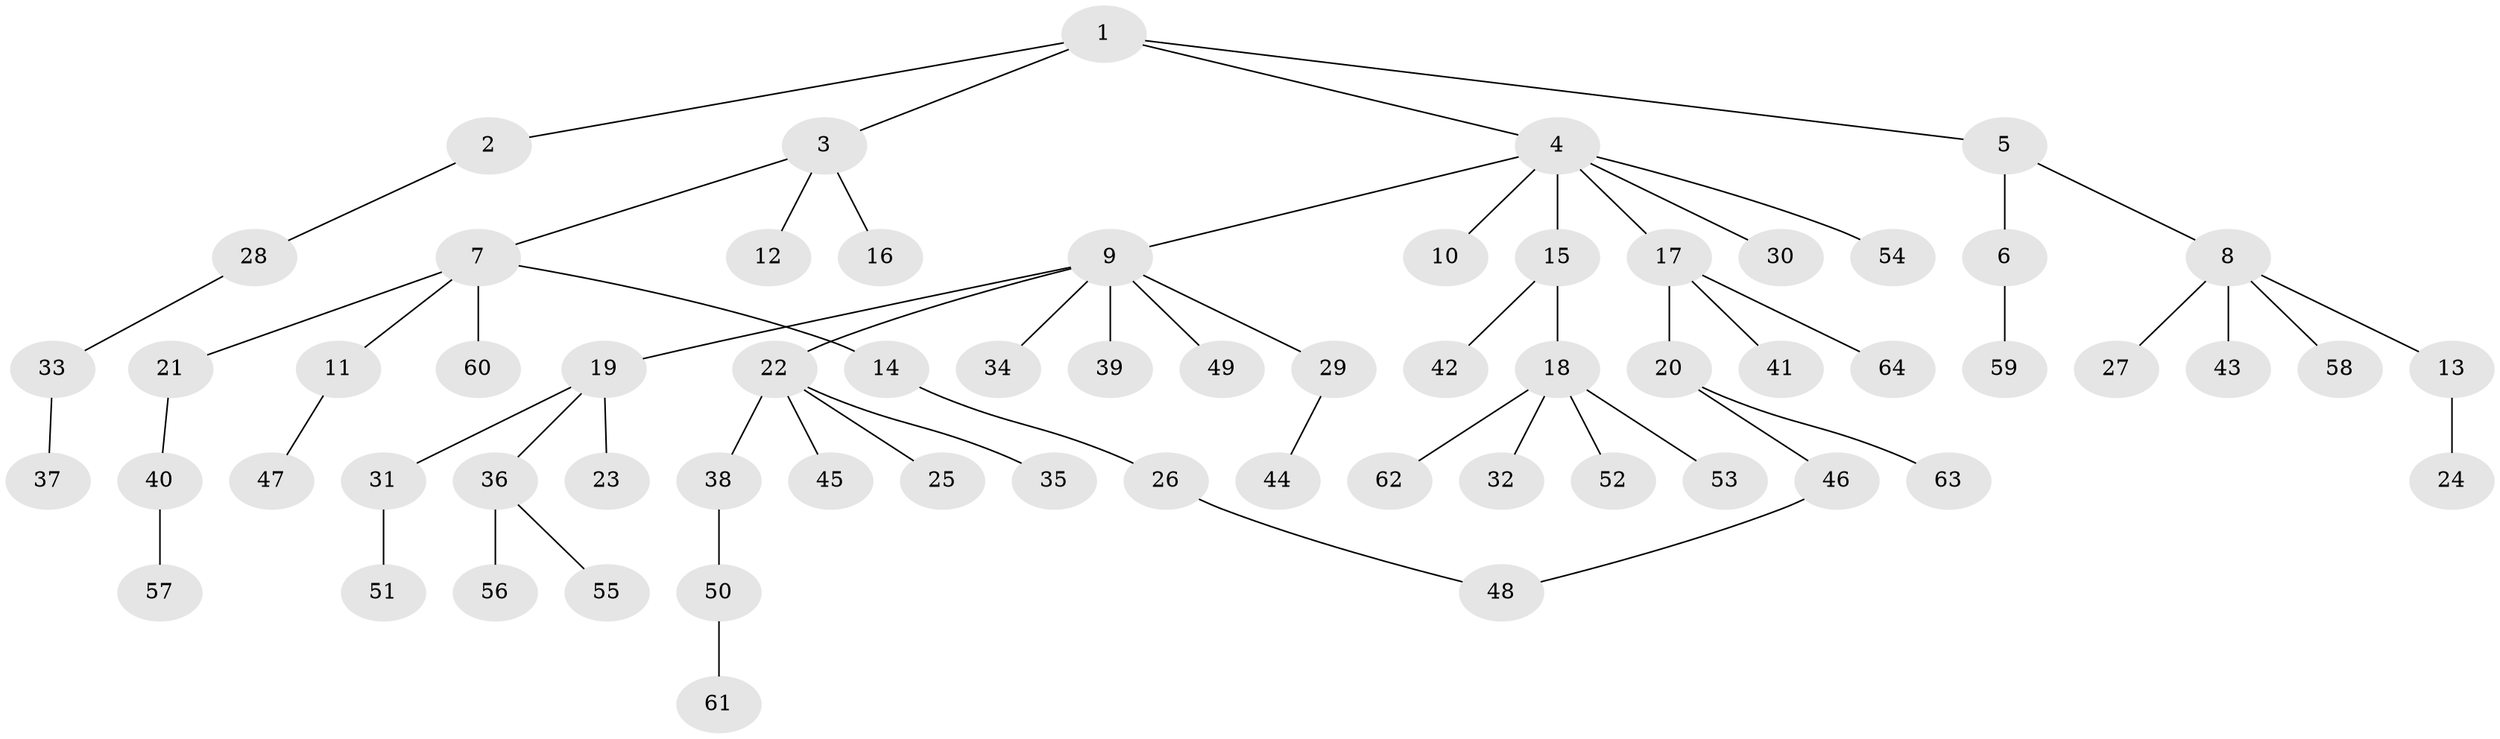 // coarse degree distribution, {5: 0.07692307692307693, 2: 0.2692307692307692, 1: 0.46153846153846156, 3: 0.15384615384615385, 4: 0.038461538461538464}
// Generated by graph-tools (version 1.1) at 2025/36/03/04/25 23:36:03]
// undirected, 64 vertices, 64 edges
graph export_dot {
  node [color=gray90,style=filled];
  1;
  2;
  3;
  4;
  5;
  6;
  7;
  8;
  9;
  10;
  11;
  12;
  13;
  14;
  15;
  16;
  17;
  18;
  19;
  20;
  21;
  22;
  23;
  24;
  25;
  26;
  27;
  28;
  29;
  30;
  31;
  32;
  33;
  34;
  35;
  36;
  37;
  38;
  39;
  40;
  41;
  42;
  43;
  44;
  45;
  46;
  47;
  48;
  49;
  50;
  51;
  52;
  53;
  54;
  55;
  56;
  57;
  58;
  59;
  60;
  61;
  62;
  63;
  64;
  1 -- 2;
  1 -- 3;
  1 -- 4;
  1 -- 5;
  2 -- 28;
  3 -- 7;
  3 -- 12;
  3 -- 16;
  4 -- 9;
  4 -- 10;
  4 -- 15;
  4 -- 17;
  4 -- 30;
  4 -- 54;
  5 -- 6;
  5 -- 8;
  6 -- 59;
  7 -- 11;
  7 -- 14;
  7 -- 21;
  7 -- 60;
  8 -- 13;
  8 -- 27;
  8 -- 43;
  8 -- 58;
  9 -- 19;
  9 -- 22;
  9 -- 29;
  9 -- 34;
  9 -- 39;
  9 -- 49;
  11 -- 47;
  13 -- 24;
  14 -- 26;
  15 -- 18;
  15 -- 42;
  17 -- 20;
  17 -- 41;
  17 -- 64;
  18 -- 32;
  18 -- 52;
  18 -- 53;
  18 -- 62;
  19 -- 23;
  19 -- 31;
  19 -- 36;
  20 -- 46;
  20 -- 63;
  21 -- 40;
  22 -- 25;
  22 -- 35;
  22 -- 38;
  22 -- 45;
  26 -- 48;
  28 -- 33;
  29 -- 44;
  31 -- 51;
  33 -- 37;
  36 -- 55;
  36 -- 56;
  38 -- 50;
  40 -- 57;
  46 -- 48;
  50 -- 61;
}
